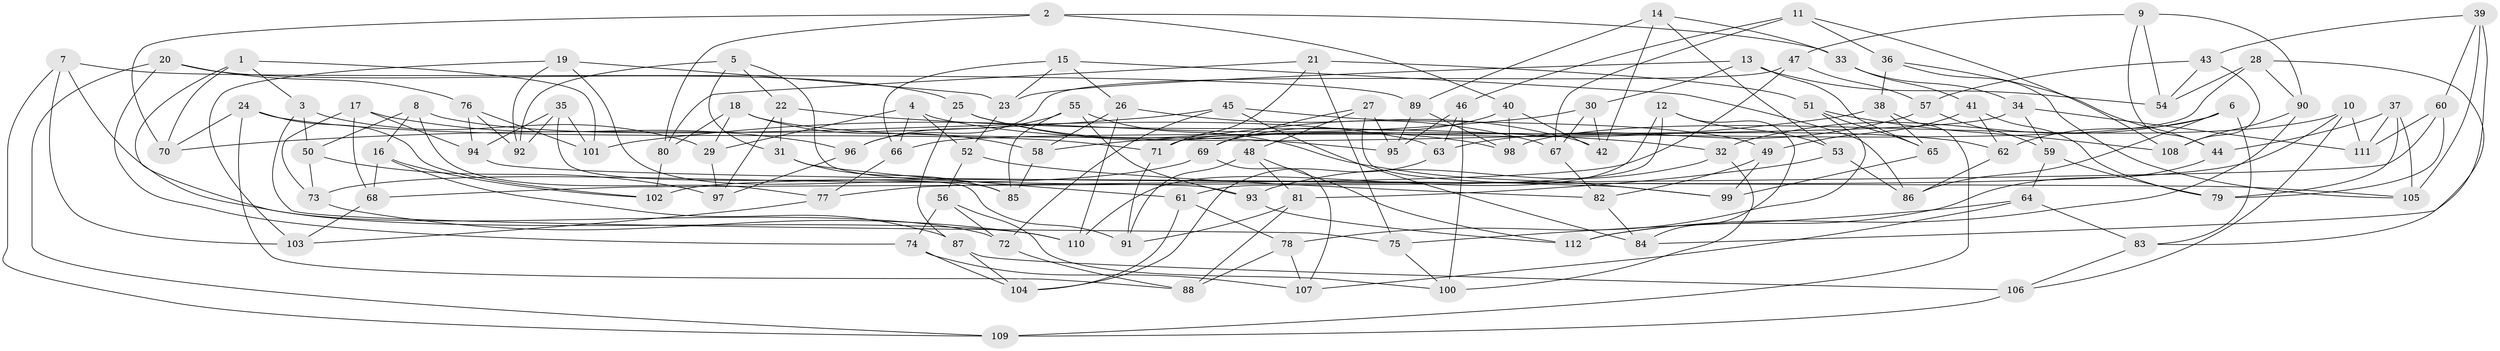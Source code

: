 // coarse degree distribution, {6: 0.5362318840579711, 5: 0.08695652173913043, 3: 0.028985507246376812, 4: 0.34782608695652173}
// Generated by graph-tools (version 1.1) at 2025/52/02/27/25 19:52:32]
// undirected, 112 vertices, 224 edges
graph export_dot {
graph [start="1"]
  node [color=gray90,style=filled];
  1;
  2;
  3;
  4;
  5;
  6;
  7;
  8;
  9;
  10;
  11;
  12;
  13;
  14;
  15;
  16;
  17;
  18;
  19;
  20;
  21;
  22;
  23;
  24;
  25;
  26;
  27;
  28;
  29;
  30;
  31;
  32;
  33;
  34;
  35;
  36;
  37;
  38;
  39;
  40;
  41;
  42;
  43;
  44;
  45;
  46;
  47;
  48;
  49;
  50;
  51;
  52;
  53;
  54;
  55;
  56;
  57;
  58;
  59;
  60;
  61;
  62;
  63;
  64;
  65;
  66;
  67;
  68;
  69;
  70;
  71;
  72;
  73;
  74;
  75;
  76;
  77;
  78;
  79;
  80;
  81;
  82;
  83;
  84;
  85;
  86;
  87;
  88;
  89;
  90;
  91;
  92;
  93;
  94;
  95;
  96;
  97;
  98;
  99;
  100;
  101;
  102;
  103;
  104;
  105;
  106;
  107;
  108;
  109;
  110;
  111;
  112;
  1 -- 70;
  1 -- 72;
  1 -- 3;
  1 -- 101;
  2 -- 70;
  2 -- 33;
  2 -- 80;
  2 -- 40;
  3 -- 29;
  3 -- 50;
  3 -- 75;
  4 -- 29;
  4 -- 52;
  4 -- 66;
  4 -- 62;
  5 -- 31;
  5 -- 22;
  5 -- 93;
  5 -- 92;
  6 -- 86;
  6 -- 83;
  6 -- 32;
  6 -- 62;
  7 -- 89;
  7 -- 109;
  7 -- 103;
  7 -- 110;
  8 -- 16;
  8 -- 50;
  8 -- 63;
  8 -- 77;
  9 -- 90;
  9 -- 47;
  9 -- 44;
  9 -- 54;
  10 -- 111;
  10 -- 102;
  10 -- 98;
  10 -- 106;
  11 -- 67;
  11 -- 46;
  11 -- 108;
  11 -- 36;
  12 -- 84;
  12 -- 110;
  12 -- 53;
  12 -- 61;
  13 -- 30;
  13 -- 23;
  13 -- 54;
  13 -- 65;
  14 -- 53;
  14 -- 42;
  14 -- 33;
  14 -- 89;
  15 -- 66;
  15 -- 23;
  15 -- 26;
  15 -- 86;
  16 -- 102;
  16 -- 68;
  16 -- 87;
  17 -- 94;
  17 -- 96;
  17 -- 73;
  17 -- 68;
  18 -- 58;
  18 -- 29;
  18 -- 95;
  18 -- 80;
  19 -- 85;
  19 -- 92;
  19 -- 23;
  19 -- 103;
  20 -- 25;
  20 -- 76;
  20 -- 74;
  20 -- 109;
  21 -- 80;
  21 -- 71;
  21 -- 75;
  21 -- 51;
  22 -- 31;
  22 -- 97;
  22 -- 32;
  23 -- 52;
  24 -- 88;
  24 -- 71;
  24 -- 70;
  24 -- 102;
  25 -- 67;
  25 -- 87;
  25 -- 98;
  26 -- 58;
  26 -- 42;
  26 -- 110;
  27 -- 48;
  27 -- 69;
  27 -- 95;
  27 -- 99;
  28 -- 90;
  28 -- 54;
  28 -- 71;
  28 -- 83;
  29 -- 97;
  30 -- 42;
  30 -- 101;
  30 -- 67;
  31 -- 61;
  31 -- 85;
  32 -- 100;
  32 -- 93;
  33 -- 41;
  33 -- 34;
  34 -- 59;
  34 -- 66;
  34 -- 111;
  35 -- 94;
  35 -- 92;
  35 -- 101;
  35 -- 91;
  36 -- 38;
  36 -- 105;
  36 -- 44;
  37 -- 44;
  37 -- 111;
  37 -- 105;
  37 -- 79;
  38 -- 65;
  38 -- 58;
  38 -- 109;
  39 -- 43;
  39 -- 105;
  39 -- 84;
  39 -- 60;
  40 -- 98;
  40 -- 42;
  40 -- 69;
  41 -- 49;
  41 -- 62;
  41 -- 79;
  43 -- 57;
  43 -- 54;
  43 -- 108;
  44 -- 112;
  45 -- 70;
  45 -- 84;
  45 -- 49;
  45 -- 72;
  46 -- 63;
  46 -- 95;
  46 -- 100;
  47 -- 77;
  47 -- 96;
  47 -- 57;
  48 -- 91;
  48 -- 81;
  48 -- 112;
  49 -- 99;
  49 -- 82;
  50 -- 97;
  50 -- 73;
  51 -- 65;
  51 -- 108;
  51 -- 78;
  52 -- 56;
  52 -- 82;
  53 -- 81;
  53 -- 86;
  55 -- 93;
  55 -- 85;
  55 -- 96;
  55 -- 99;
  56 -- 74;
  56 -- 100;
  56 -- 72;
  57 -- 59;
  57 -- 63;
  58 -- 85;
  59 -- 79;
  59 -- 64;
  60 -- 111;
  60 -- 68;
  60 -- 79;
  61 -- 104;
  61 -- 78;
  62 -- 86;
  63 -- 104;
  64 -- 107;
  64 -- 75;
  64 -- 83;
  65 -- 99;
  66 -- 77;
  67 -- 82;
  68 -- 103;
  69 -- 73;
  69 -- 107;
  71 -- 91;
  72 -- 88;
  73 -- 110;
  74 -- 107;
  74 -- 104;
  75 -- 100;
  76 -- 94;
  76 -- 101;
  76 -- 92;
  77 -- 103;
  78 -- 88;
  78 -- 107;
  80 -- 102;
  81 -- 88;
  81 -- 91;
  82 -- 84;
  83 -- 106;
  87 -- 106;
  87 -- 104;
  89 -- 98;
  89 -- 95;
  90 -- 108;
  90 -- 112;
  93 -- 112;
  94 -- 105;
  96 -- 97;
  106 -- 109;
}
